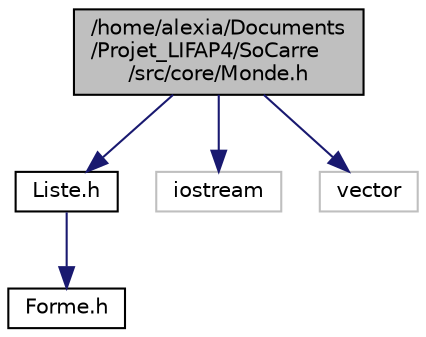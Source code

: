 digraph "/home/alexia/Documents/Projet_LIFAP4/SoCarre/src/core/Monde.h"
{
  edge [fontname="Helvetica",fontsize="10",labelfontname="Helvetica",labelfontsize="10"];
  node [fontname="Helvetica",fontsize="10",shape=record];
  Node0 [label="/home/alexia/Documents\l/Projet_LIFAP4/SoCarre\l/src/core/Monde.h",height=0.2,width=0.4,color="black", fillcolor="grey75", style="filled", fontcolor="black"];
  Node0 -> Node1 [color="midnightblue",fontsize="10",style="solid",fontname="Helvetica"];
  Node1 [label="Liste.h",height=0.2,width=0.4,color="black", fillcolor="white", style="filled",URL="$Liste_8h.html"];
  Node1 -> Node2 [color="midnightblue",fontsize="10",style="solid",fontname="Helvetica"];
  Node2 [label="Forme.h",height=0.2,width=0.4,color="black", fillcolor="white", style="filled",URL="$Forme_8h.html"];
  Node0 -> Node3 [color="midnightblue",fontsize="10",style="solid",fontname="Helvetica"];
  Node3 [label="iostream",height=0.2,width=0.4,color="grey75", fillcolor="white", style="filled"];
  Node0 -> Node4 [color="midnightblue",fontsize="10",style="solid",fontname="Helvetica"];
  Node4 [label="vector",height=0.2,width=0.4,color="grey75", fillcolor="white", style="filled"];
}
